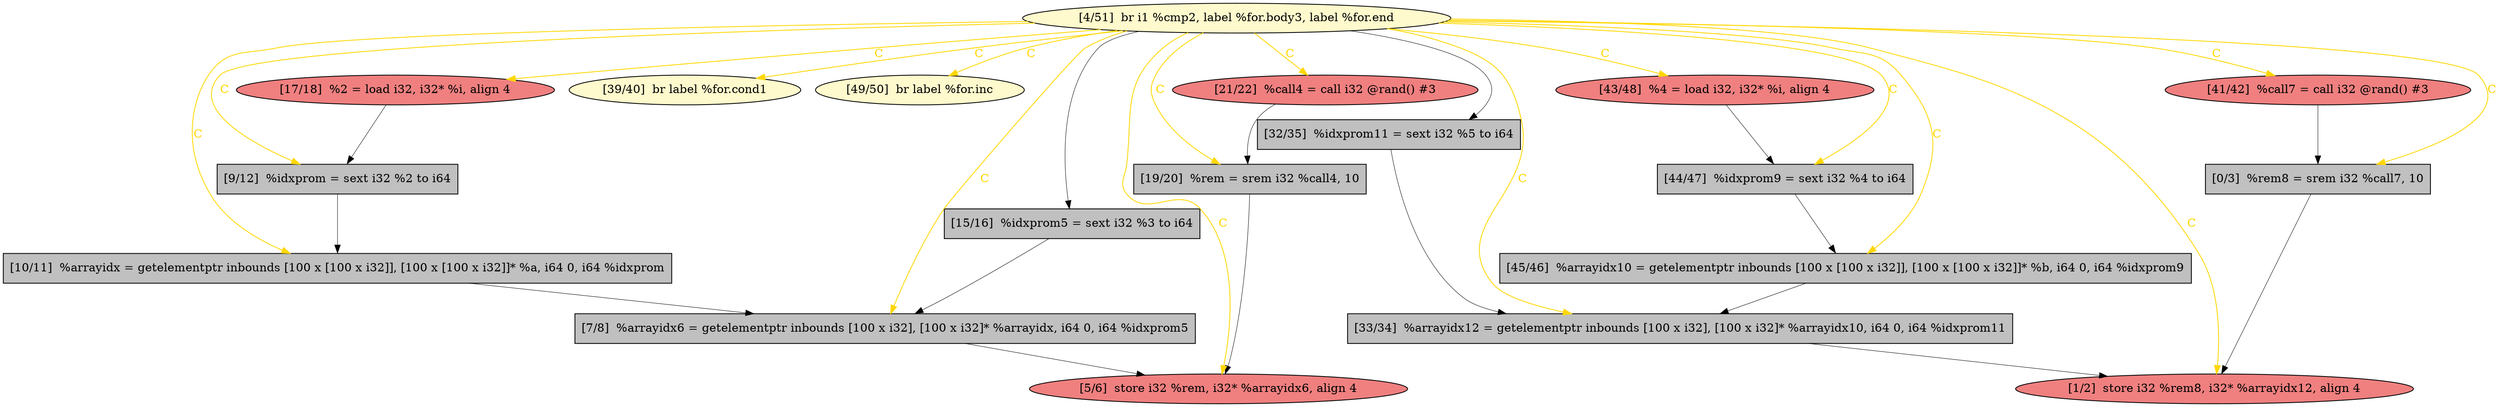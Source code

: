 
digraph G {


node501 [fillcolor=grey,label="[19/20]  %rem = srem i32 %call4, 10",shape=rectangle,style=filled ]
node500 [fillcolor=lightcoral,label="[21/22]  %call4 = call i32 @rand() #3",shape=ellipse,style=filled ]
node499 [fillcolor=grey,label="[33/34]  %arrayidx12 = getelementptr inbounds [100 x i32], [100 x i32]* %arrayidx10, i64 0, i64 %idxprom11",shape=rectangle,style=filled ]
node492 [fillcolor=lemonchiffon,label="[39/40]  br label %for.cond1",shape=ellipse,style=filled ]
node495 [fillcolor=lemonchiffon,label="[49/50]  br label %for.inc",shape=ellipse,style=filled ]
node485 [fillcolor=grey,label="[10/11]  %arrayidx = getelementptr inbounds [100 x [100 x i32]], [100 x [100 x i32]]* %a, i64 0, i64 %idxprom",shape=rectangle,style=filled ]
node488 [fillcolor=lightcoral,label="[43/48]  %4 = load i32, i32* %i, align 4",shape=ellipse,style=filled ]
node486 [fillcolor=grey,label="[15/16]  %idxprom5 = sext i32 %3 to i64",shape=rectangle,style=filled ]
node484 [fillcolor=grey,label="[9/12]  %idxprom = sext i32 %2 to i64",shape=rectangle,style=filled ]
node489 [fillcolor=grey,label="[45/46]  %arrayidx10 = getelementptr inbounds [100 x [100 x i32]], [100 x [100 x i32]]* %b, i64 0, i64 %idxprom9",shape=rectangle,style=filled ]
node490 [fillcolor=lightcoral,label="[1/2]  store i32 %rem8, i32* %arrayidx12, align 4",shape=ellipse,style=filled ]
node491 [fillcolor=grey,label="[44/47]  %idxprom9 = sext i32 %4 to i64",shape=rectangle,style=filled ]
node493 [fillcolor=lightcoral,label="[5/6]  store i32 %rem, i32* %arrayidx6, align 4",shape=ellipse,style=filled ]
node494 [fillcolor=lightcoral,label="[41/42]  %call7 = call i32 @rand() #3",shape=ellipse,style=filled ]
node487 [fillcolor=lightcoral,label="[17/18]  %2 = load i32, i32* %i, align 4",shape=ellipse,style=filled ]
node496 [fillcolor=grey,label="[0/3]  %rem8 = srem i32 %call7, 10",shape=rectangle,style=filled ]
node497 [fillcolor=lemonchiffon,label="[4/51]  br i1 %cmp2, label %for.body3, label %for.end",shape=ellipse,style=filled ]
node483 [fillcolor=grey,label="[7/8]  %arrayidx6 = getelementptr inbounds [100 x i32], [100 x i32]* %arrayidx, i64 0, i64 %idxprom5",shape=rectangle,style=filled ]
node498 [fillcolor=grey,label="[32/35]  %idxprom11 = sext i32 %5 to i64",shape=rectangle,style=filled ]

node497->node492 [style=solid,color=gold,label="C",penwidth=1.0,fontcolor=gold ]
node497->node495 [style=solid,color=gold,label="C",penwidth=1.0,fontcolor=gold ]
node488->node491 [style=solid,color=black,label="",penwidth=0.5,fontcolor=black ]
node497->node499 [style=solid,color=gold,label="C",penwidth=1.0,fontcolor=gold ]
node489->node499 [style=solid,color=black,label="",penwidth=0.5,fontcolor=black ]
node496->node490 [style=solid,color=black,label="",penwidth=0.5,fontcolor=black ]
node500->node501 [style=solid,color=black,label="",penwidth=0.5,fontcolor=black ]
node497->node498 [style=solid,color=black,label="",penwidth=0.5,fontcolor=black ]
node497->node488 [style=solid,color=gold,label="C",penwidth=1.0,fontcolor=gold ]
node497->node489 [style=solid,color=gold,label="C",penwidth=1.0,fontcolor=gold ]
node497->node491 [style=solid,color=gold,label="C",penwidth=1.0,fontcolor=gold ]
node497->node484 [style=solid,color=gold,label="C",penwidth=1.0,fontcolor=gold ]
node497->node500 [style=solid,color=gold,label="C",penwidth=1.0,fontcolor=gold ]
node487->node484 [style=solid,color=black,label="",penwidth=0.5,fontcolor=black ]
node497->node493 [style=solid,color=gold,label="C",penwidth=1.0,fontcolor=gold ]
node497->node486 [style=solid,color=black,label="",penwidth=0.5,fontcolor=black ]
node497->node501 [style=solid,color=gold,label="C",penwidth=1.0,fontcolor=gold ]
node498->node499 [style=solid,color=black,label="",penwidth=0.5,fontcolor=black ]
node501->node493 [style=solid,color=black,label="",penwidth=0.5,fontcolor=black ]
node499->node490 [style=solid,color=black,label="",penwidth=0.5,fontcolor=black ]
node497->node490 [style=solid,color=gold,label="C",penwidth=1.0,fontcolor=gold ]
node497->node487 [style=solid,color=gold,label="C",penwidth=1.0,fontcolor=gold ]
node486->node483 [style=solid,color=black,label="",penwidth=0.5,fontcolor=black ]
node484->node485 [style=solid,color=black,label="",penwidth=0.5,fontcolor=black ]
node497->node485 [style=solid,color=gold,label="C",penwidth=1.0,fontcolor=gold ]
node497->node494 [style=solid,color=gold,label="C",penwidth=1.0,fontcolor=gold ]
node485->node483 [style=solid,color=black,label="",penwidth=0.5,fontcolor=black ]
node483->node493 [style=solid,color=black,label="",penwidth=0.5,fontcolor=black ]
node494->node496 [style=solid,color=black,label="",penwidth=0.5,fontcolor=black ]
node497->node483 [style=solid,color=gold,label="C",penwidth=1.0,fontcolor=gold ]
node497->node496 [style=solid,color=gold,label="C",penwidth=1.0,fontcolor=gold ]
node491->node489 [style=solid,color=black,label="",penwidth=0.5,fontcolor=black ]


}
